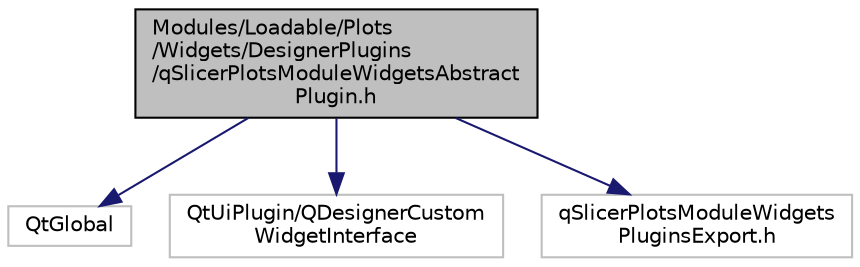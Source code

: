 digraph "Modules/Loadable/Plots/Widgets/DesignerPlugins/qSlicerPlotsModuleWidgetsAbstractPlugin.h"
{
  bgcolor="transparent";
  edge [fontname="Helvetica",fontsize="10",labelfontname="Helvetica",labelfontsize="10"];
  node [fontname="Helvetica",fontsize="10",shape=record];
  Node0 [label="Modules/Loadable/Plots\l/Widgets/DesignerPlugins\l/qSlicerPlotsModuleWidgetsAbstract\lPlugin.h",height=0.2,width=0.4,color="black", fillcolor="grey75", style="filled", fontcolor="black"];
  Node0 -> Node1 [color="midnightblue",fontsize="10",style="solid",fontname="Helvetica"];
  Node1 [label="QtGlobal",height=0.2,width=0.4,color="grey75"];
  Node0 -> Node2 [color="midnightblue",fontsize="10",style="solid",fontname="Helvetica"];
  Node2 [label="QtUiPlugin/QDesignerCustom\lWidgetInterface",height=0.2,width=0.4,color="grey75"];
  Node0 -> Node3 [color="midnightblue",fontsize="10",style="solid",fontname="Helvetica"];
  Node3 [label="qSlicerPlotsModuleWidgets\lPluginsExport.h",height=0.2,width=0.4,color="grey75"];
}
